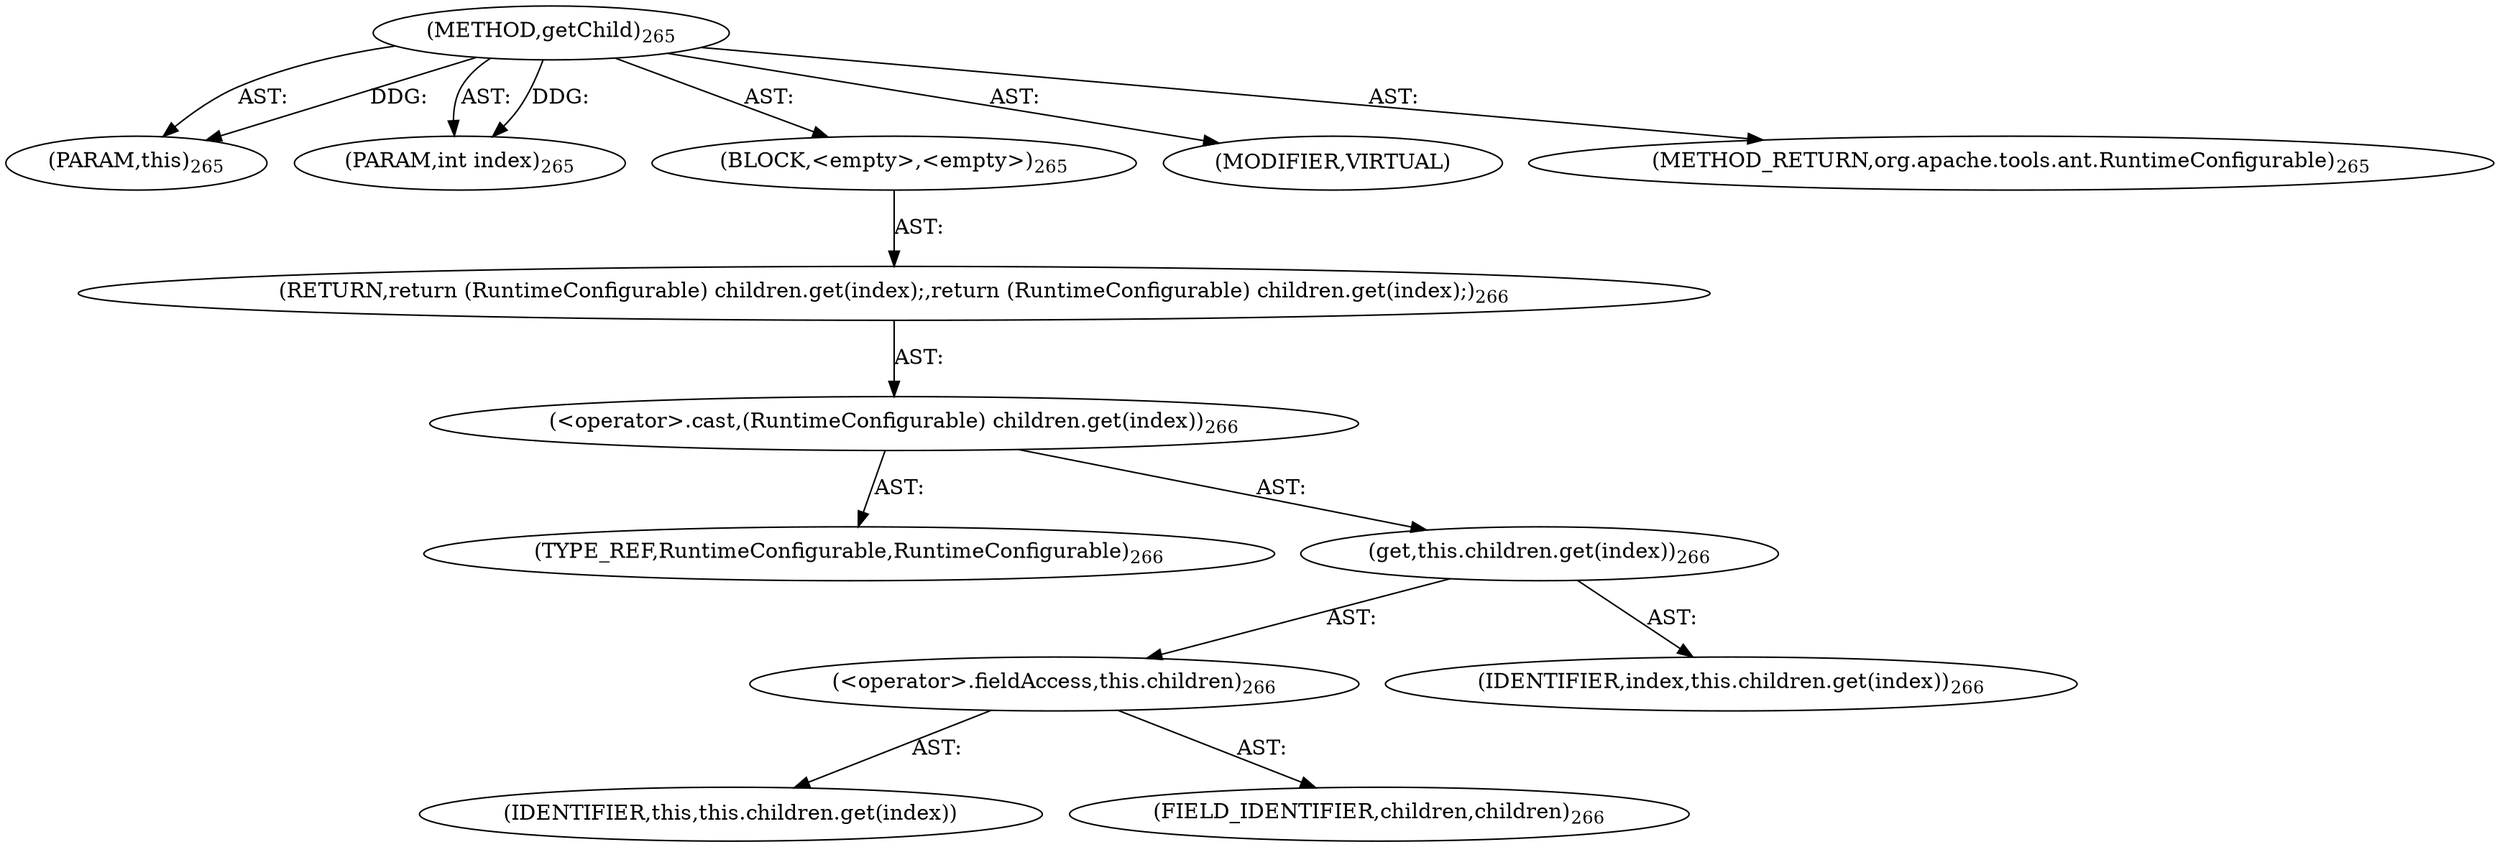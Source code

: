 digraph "getChild" {  
"111669149707" [label = <(METHOD,getChild)<SUB>265</SUB>> ]
"115964117016" [label = <(PARAM,this)<SUB>265</SUB>> ]
"115964117017" [label = <(PARAM,int index)<SUB>265</SUB>> ]
"25769803797" [label = <(BLOCK,&lt;empty&gt;,&lt;empty&gt;)<SUB>265</SUB>> ]
"146028888069" [label = <(RETURN,return (RuntimeConfigurable) children.get(index);,return (RuntimeConfigurable) children.get(index);)<SUB>266</SUB>> ]
"30064771157" [label = <(&lt;operator&gt;.cast,(RuntimeConfigurable) children.get(index))<SUB>266</SUB>> ]
"180388626435" [label = <(TYPE_REF,RuntimeConfigurable,RuntimeConfigurable)<SUB>266</SUB>> ]
"30064771158" [label = <(get,this.children.get(index))<SUB>266</SUB>> ]
"30064771159" [label = <(&lt;operator&gt;.fieldAccess,this.children)<SUB>266</SUB>> ]
"68719476804" [label = <(IDENTIFIER,this,this.children.get(index))> ]
"55834574882" [label = <(FIELD_IDENTIFIER,children,children)<SUB>266</SUB>> ]
"68719476805" [label = <(IDENTIFIER,index,this.children.get(index))<SUB>266</SUB>> ]
"133143986209" [label = <(MODIFIER,VIRTUAL)> ]
"128849018891" [label = <(METHOD_RETURN,org.apache.tools.ant.RuntimeConfigurable)<SUB>265</SUB>> ]
  "111669149707" -> "115964117016"  [ label = "AST: "] 
  "111669149707" -> "115964117017"  [ label = "AST: "] 
  "111669149707" -> "25769803797"  [ label = "AST: "] 
  "111669149707" -> "133143986209"  [ label = "AST: "] 
  "111669149707" -> "128849018891"  [ label = "AST: "] 
  "25769803797" -> "146028888069"  [ label = "AST: "] 
  "146028888069" -> "30064771157"  [ label = "AST: "] 
  "30064771157" -> "180388626435"  [ label = "AST: "] 
  "30064771157" -> "30064771158"  [ label = "AST: "] 
  "30064771158" -> "30064771159"  [ label = "AST: "] 
  "30064771158" -> "68719476805"  [ label = "AST: "] 
  "30064771159" -> "68719476804"  [ label = "AST: "] 
  "30064771159" -> "55834574882"  [ label = "AST: "] 
  "111669149707" -> "115964117016"  [ label = "DDG: "] 
  "111669149707" -> "115964117017"  [ label = "DDG: "] 
}
